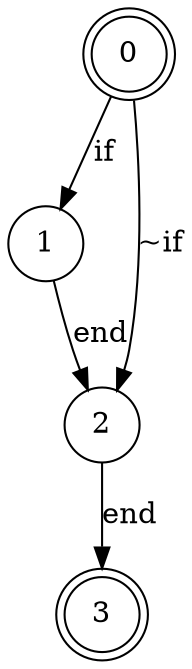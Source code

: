 digraph finite_state_machine {
    node [shape = doublecircle]; 0 3;
    node [shape = circle];
    0 -> 1[label = "if"];
    0 -> 2[label = "~if"];
    1 -> 2[label = "end"];
    2 -> 3[label = "end"];
}
